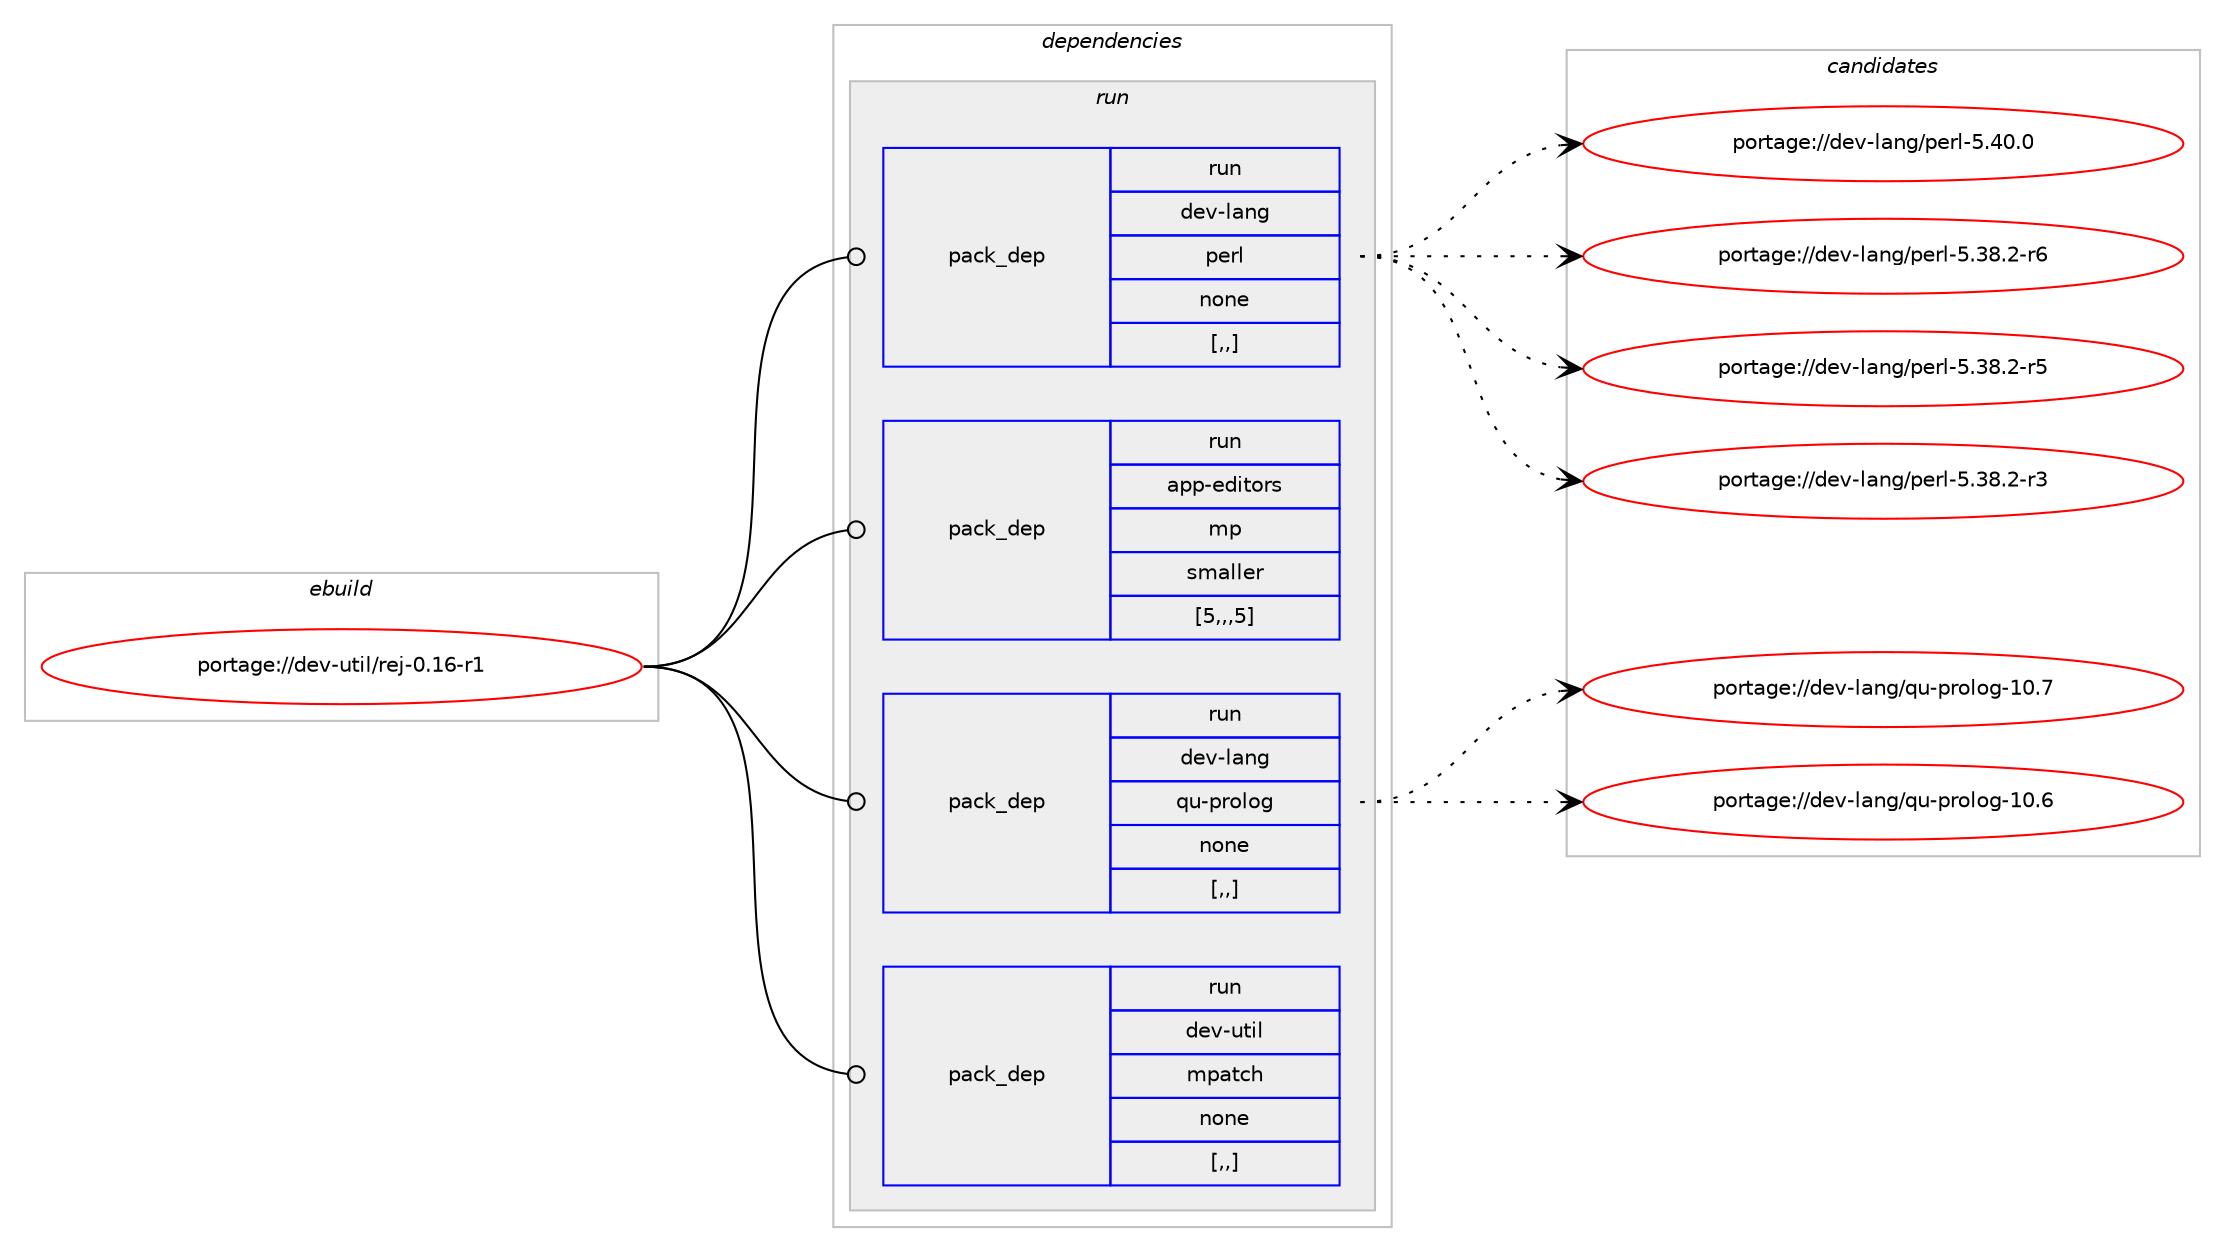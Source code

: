 digraph prolog {

# *************
# Graph options
# *************

newrank=true;
concentrate=true;
compound=true;
graph [rankdir=LR,fontname=Helvetica,fontsize=10,ranksep=1.5];#, ranksep=2.5, nodesep=0.2];
edge  [arrowhead=vee];
node  [fontname=Helvetica,fontsize=10];

# **********
# The ebuild
# **********

subgraph cluster_leftcol {
color=gray;
label=<<i>ebuild</i>>;
id [label="portage://dev-util/rej-0.16-r1", color=red, width=4, href="../dev-util/rej-0.16-r1.svg"];
}

# ****************
# The dependencies
# ****************

subgraph cluster_midcol {
color=gray;
label=<<i>dependencies</i>>;
subgraph cluster_compile {
fillcolor="#eeeeee";
style=filled;
label=<<i>compile</i>>;
}
subgraph cluster_compileandrun {
fillcolor="#eeeeee";
style=filled;
label=<<i>compile and run</i>>;
}
subgraph cluster_run {
fillcolor="#eeeeee";
style=filled;
label=<<i>run</i>>;
subgraph pack155912 {
dependency218937 [label=<<TABLE BORDER="0" CELLBORDER="1" CELLSPACING="0" CELLPADDING="4" WIDTH="220"><TR><TD ROWSPAN="6" CELLPADDING="30">pack_dep</TD></TR><TR><TD WIDTH="110">run</TD></TR><TR><TD>dev-lang</TD></TR><TR><TD>perl</TD></TR><TR><TD>none</TD></TR><TR><TD>[,,]</TD></TR></TABLE>>, shape=none, color=blue];
}
id:e -> dependency218937:w [weight=20,style="solid",arrowhead="odot"];
subgraph pack155913 {
dependency218938 [label=<<TABLE BORDER="0" CELLBORDER="1" CELLSPACING="0" CELLPADDING="4" WIDTH="220"><TR><TD ROWSPAN="6" CELLPADDING="30">pack_dep</TD></TR><TR><TD WIDTH="110">run</TD></TR><TR><TD>app-editors</TD></TR><TR><TD>mp</TD></TR><TR><TD>smaller</TD></TR><TR><TD>[5,,,5]</TD></TR></TABLE>>, shape=none, color=blue];
}
id:e -> dependency218938:w [weight=20,style="solid",arrowhead="odot"];
subgraph pack155914 {
dependency218939 [label=<<TABLE BORDER="0" CELLBORDER="1" CELLSPACING="0" CELLPADDING="4" WIDTH="220"><TR><TD ROWSPAN="6" CELLPADDING="30">pack_dep</TD></TR><TR><TD WIDTH="110">run</TD></TR><TR><TD>dev-lang</TD></TR><TR><TD>qu-prolog</TD></TR><TR><TD>none</TD></TR><TR><TD>[,,]</TD></TR></TABLE>>, shape=none, color=blue];
}
id:e -> dependency218939:w [weight=20,style="solid",arrowhead="odot"];
subgraph pack155915 {
dependency218940 [label=<<TABLE BORDER="0" CELLBORDER="1" CELLSPACING="0" CELLPADDING="4" WIDTH="220"><TR><TD ROWSPAN="6" CELLPADDING="30">pack_dep</TD></TR><TR><TD WIDTH="110">run</TD></TR><TR><TD>dev-util</TD></TR><TR><TD>mpatch</TD></TR><TR><TD>none</TD></TR><TR><TD>[,,]</TD></TR></TABLE>>, shape=none, color=blue];
}
id:e -> dependency218940:w [weight=20,style="solid",arrowhead="odot"];
}
}

# **************
# The candidates
# **************

subgraph cluster_choices {
rank=same;
color=gray;
label=<<i>candidates</i>>;

subgraph choice155912 {
color=black;
nodesep=1;
choice10010111845108971101034711210111410845534652484648 [label="portage://dev-lang/perl-5.40.0", color=red, width=4,href="../dev-lang/perl-5.40.0.svg"];
choice100101118451089711010347112101114108455346515646504511454 [label="portage://dev-lang/perl-5.38.2-r6", color=red, width=4,href="../dev-lang/perl-5.38.2-r6.svg"];
choice100101118451089711010347112101114108455346515646504511453 [label="portage://dev-lang/perl-5.38.2-r5", color=red, width=4,href="../dev-lang/perl-5.38.2-r5.svg"];
choice100101118451089711010347112101114108455346515646504511451 [label="portage://dev-lang/perl-5.38.2-r3", color=red, width=4,href="../dev-lang/perl-5.38.2-r3.svg"];
dependency218937:e -> choice10010111845108971101034711210111410845534652484648:w [style=dotted,weight="100"];
dependency218937:e -> choice100101118451089711010347112101114108455346515646504511454:w [style=dotted,weight="100"];
dependency218937:e -> choice100101118451089711010347112101114108455346515646504511453:w [style=dotted,weight="100"];
dependency218937:e -> choice100101118451089711010347112101114108455346515646504511451:w [style=dotted,weight="100"];
}
subgraph choice155913 {
color=black;
nodesep=1;
}
subgraph choice155914 {
color=black;
nodesep=1;
choice100101118451089711010347113117451121141111081111034549484655 [label="portage://dev-lang/qu-prolog-10.7", color=red, width=4,href="../dev-lang/qu-prolog-10.7.svg"];
choice100101118451089711010347113117451121141111081111034549484654 [label="portage://dev-lang/qu-prolog-10.6", color=red, width=4,href="../dev-lang/qu-prolog-10.6.svg"];
dependency218939:e -> choice100101118451089711010347113117451121141111081111034549484655:w [style=dotted,weight="100"];
dependency218939:e -> choice100101118451089711010347113117451121141111081111034549484654:w [style=dotted,weight="100"];
}
subgraph choice155915 {
color=black;
nodesep=1;
}
}

}
